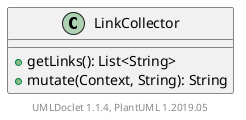 @startuml

    class LinkCollector [[LinkCollector.html]] {
        +getLinks(): List<String>
        +mutate(Context, String): String
    }


    center footer UMLDoclet 1.1.4, PlantUML 1.2019.05
@enduml
